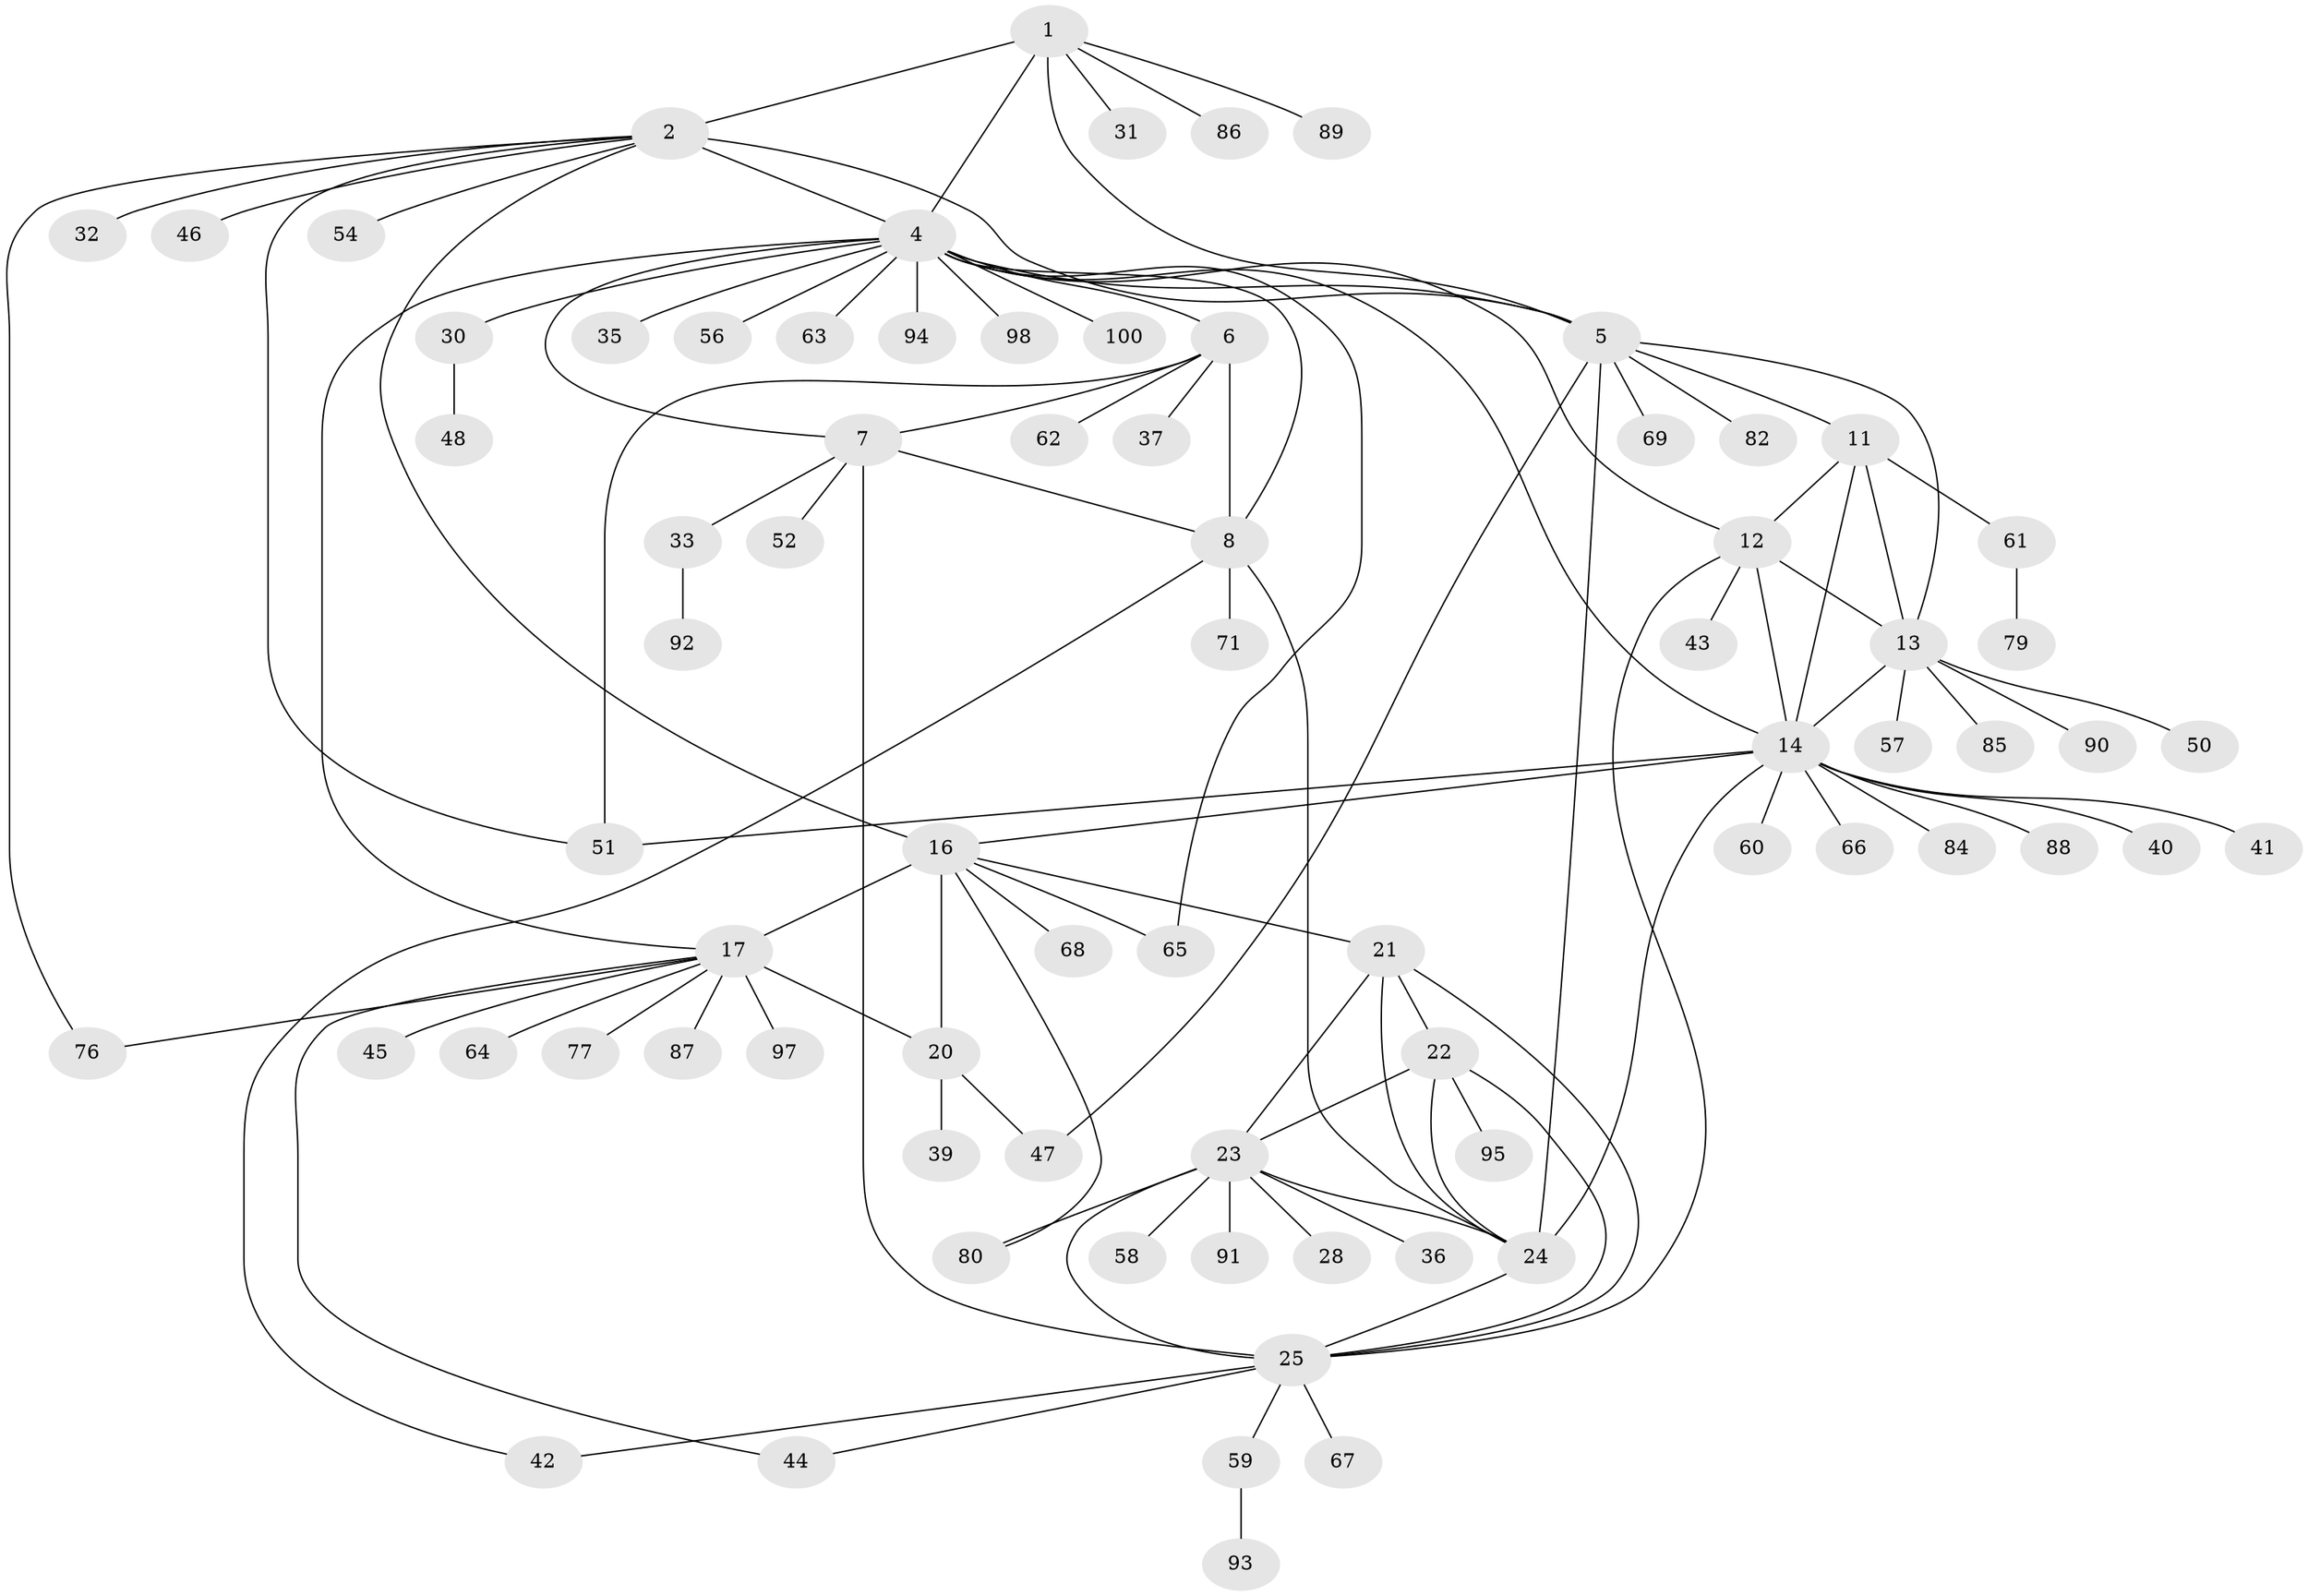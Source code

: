 // Generated by graph-tools (version 1.1) at 2025/52/02/27/25 19:52:16]
// undirected, 76 vertices, 109 edges
graph export_dot {
graph [start="1"]
  node [color=gray90,style=filled];
  1 [super="+96"];
  2 [super="+3"];
  4 [super="+9"];
  5 [super="+38"];
  6 [super="+83"];
  7 [super="+70"];
  8 [super="+10"];
  11 [super="+75"];
  12;
  13 [super="+15"];
  14 [super="+26"];
  16 [super="+19"];
  17 [super="+18"];
  20;
  21 [super="+27"];
  22 [super="+29"];
  23 [super="+49"];
  24 [super="+53"];
  25 [super="+99"];
  28;
  30 [super="+34"];
  31;
  32;
  33;
  35 [super="+102"];
  36;
  37;
  39;
  40;
  41;
  42;
  43;
  44 [super="+72"];
  45;
  46;
  47;
  48;
  50 [super="+55"];
  51 [super="+78"];
  52;
  54;
  56;
  57;
  58;
  59 [super="+74"];
  60;
  61 [super="+81"];
  62;
  63;
  64;
  65 [super="+101"];
  66 [super="+73"];
  67;
  68;
  69;
  71;
  76;
  77;
  79;
  80;
  82;
  84;
  85;
  86;
  87;
  88;
  89;
  90;
  91;
  92;
  93;
  94;
  95;
  97;
  98;
  100;
  1 -- 2 [weight=2];
  1 -- 4;
  1 -- 5;
  1 -- 31;
  1 -- 86;
  1 -- 89;
  2 -- 4 [weight=2];
  2 -- 5 [weight=2];
  2 -- 16;
  2 -- 76;
  2 -- 32;
  2 -- 46;
  2 -- 51;
  2 -- 54;
  4 -- 5;
  4 -- 35;
  4 -- 56;
  4 -- 65;
  4 -- 94;
  4 -- 98;
  4 -- 100;
  4 -- 6;
  4 -- 7;
  4 -- 8 [weight=2];
  4 -- 12;
  4 -- 17;
  4 -- 30;
  4 -- 63;
  4 -- 14;
  5 -- 24;
  5 -- 47;
  5 -- 69;
  5 -- 82;
  5 -- 13;
  5 -- 11;
  6 -- 7;
  6 -- 8 [weight=2];
  6 -- 37;
  6 -- 62;
  6 -- 51;
  7 -- 8 [weight=2];
  7 -- 33;
  7 -- 52;
  7 -- 25;
  8 -- 71;
  8 -- 42;
  8 -- 24;
  11 -- 12;
  11 -- 13 [weight=2];
  11 -- 14;
  11 -- 61;
  12 -- 13 [weight=2];
  12 -- 14;
  12 -- 25;
  12 -- 43;
  13 -- 14 [weight=2];
  13 -- 57;
  13 -- 85;
  13 -- 50;
  13 -- 90;
  14 -- 40;
  14 -- 41;
  14 -- 51;
  14 -- 60;
  14 -- 66;
  14 -- 84;
  14 -- 88;
  14 -- 24;
  14 -- 16;
  16 -- 17 [weight=4];
  16 -- 20 [weight=2];
  16 -- 68;
  16 -- 80;
  16 -- 21;
  16 -- 65;
  17 -- 20 [weight=2];
  17 -- 76;
  17 -- 87;
  17 -- 64;
  17 -- 97;
  17 -- 44;
  17 -- 45;
  17 -- 77;
  20 -- 39;
  20 -- 47;
  21 -- 22;
  21 -- 23;
  21 -- 24;
  21 -- 25;
  22 -- 23;
  22 -- 24;
  22 -- 25;
  22 -- 95;
  23 -- 24;
  23 -- 25;
  23 -- 28;
  23 -- 36;
  23 -- 58;
  23 -- 80;
  23 -- 91;
  24 -- 25;
  25 -- 42;
  25 -- 59;
  25 -- 67;
  25 -- 44;
  30 -- 48;
  33 -- 92;
  59 -- 93;
  61 -- 79;
}
